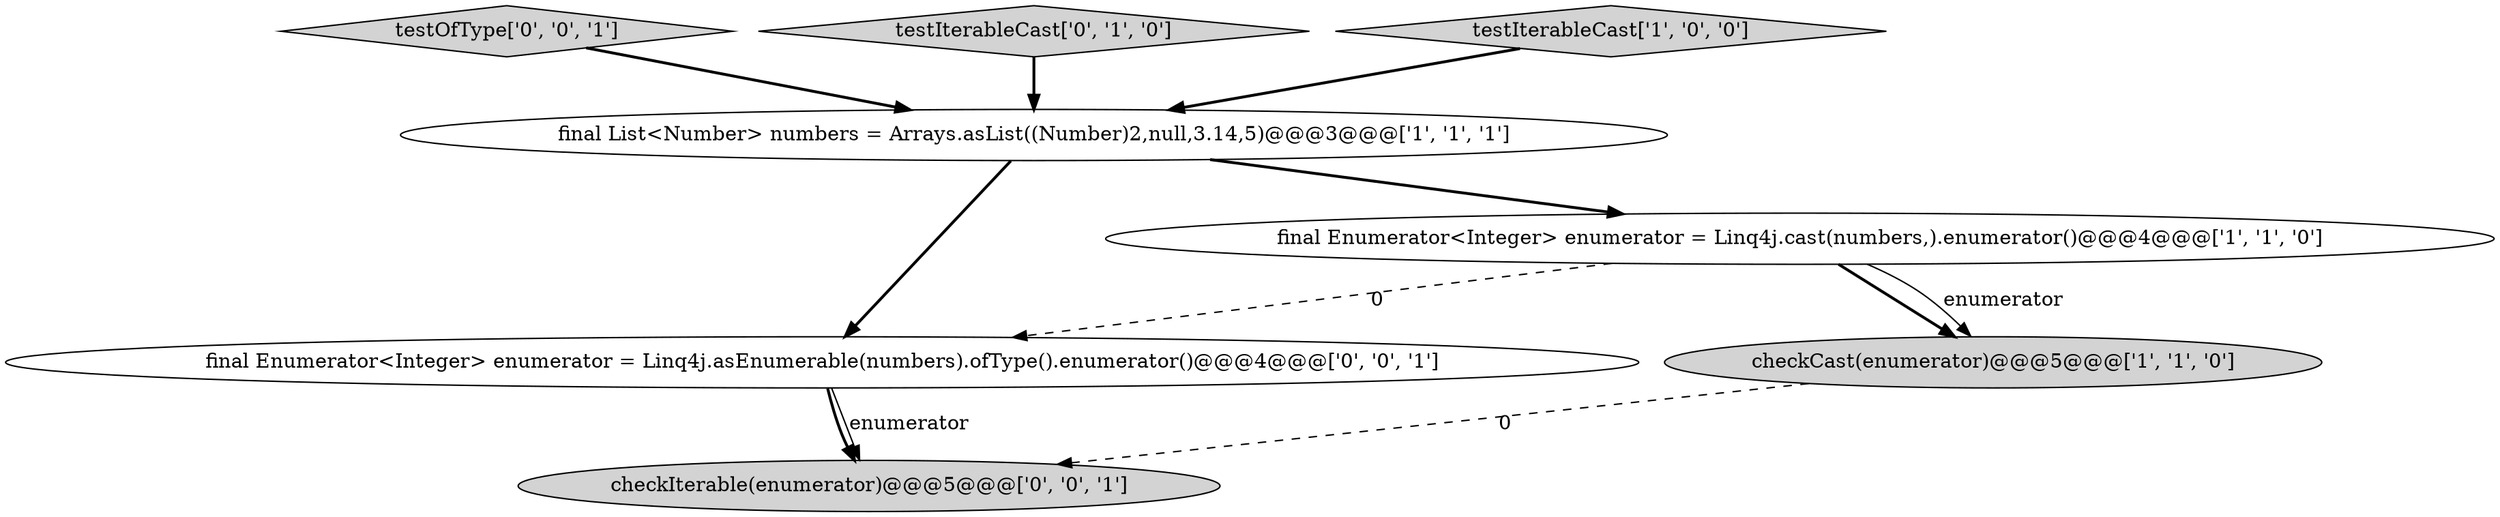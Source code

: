 digraph {
6 [style = filled, label = "testOfType['0', '0', '1']", fillcolor = lightgray, shape = diamond image = "AAA0AAABBB3BBB"];
7 [style = filled, label = "checkIterable(enumerator)@@@5@@@['0', '0', '1']", fillcolor = lightgray, shape = ellipse image = "AAA0AAABBB3BBB"];
3 [style = filled, label = "checkCast(enumerator)@@@5@@@['1', '1', '0']", fillcolor = lightgray, shape = ellipse image = "AAA0AAABBB1BBB"];
4 [style = filled, label = "testIterableCast['0', '1', '0']", fillcolor = lightgray, shape = diamond image = "AAA0AAABBB2BBB"];
5 [style = filled, label = "final Enumerator<Integer> enumerator = Linq4j.asEnumerable(numbers).ofType().enumerator()@@@4@@@['0', '0', '1']", fillcolor = white, shape = ellipse image = "AAA0AAABBB3BBB"];
0 [style = filled, label = "final List<Number> numbers = Arrays.asList((Number)2,null,3.14,5)@@@3@@@['1', '1', '1']", fillcolor = white, shape = ellipse image = "AAA0AAABBB1BBB"];
1 [style = filled, label = "final Enumerator<Integer> enumerator = Linq4j.cast(numbers,).enumerator()@@@4@@@['1', '1', '0']", fillcolor = white, shape = ellipse image = "AAA0AAABBB1BBB"];
2 [style = filled, label = "testIterableCast['1', '0', '0']", fillcolor = lightgray, shape = diamond image = "AAA0AAABBB1BBB"];
1->3 [style = bold, label=""];
5->7 [style = bold, label=""];
2->0 [style = bold, label=""];
6->0 [style = bold, label=""];
1->5 [style = dashed, label="0"];
3->7 [style = dashed, label="0"];
0->1 [style = bold, label=""];
1->3 [style = solid, label="enumerator"];
5->7 [style = solid, label="enumerator"];
4->0 [style = bold, label=""];
0->5 [style = bold, label=""];
}
